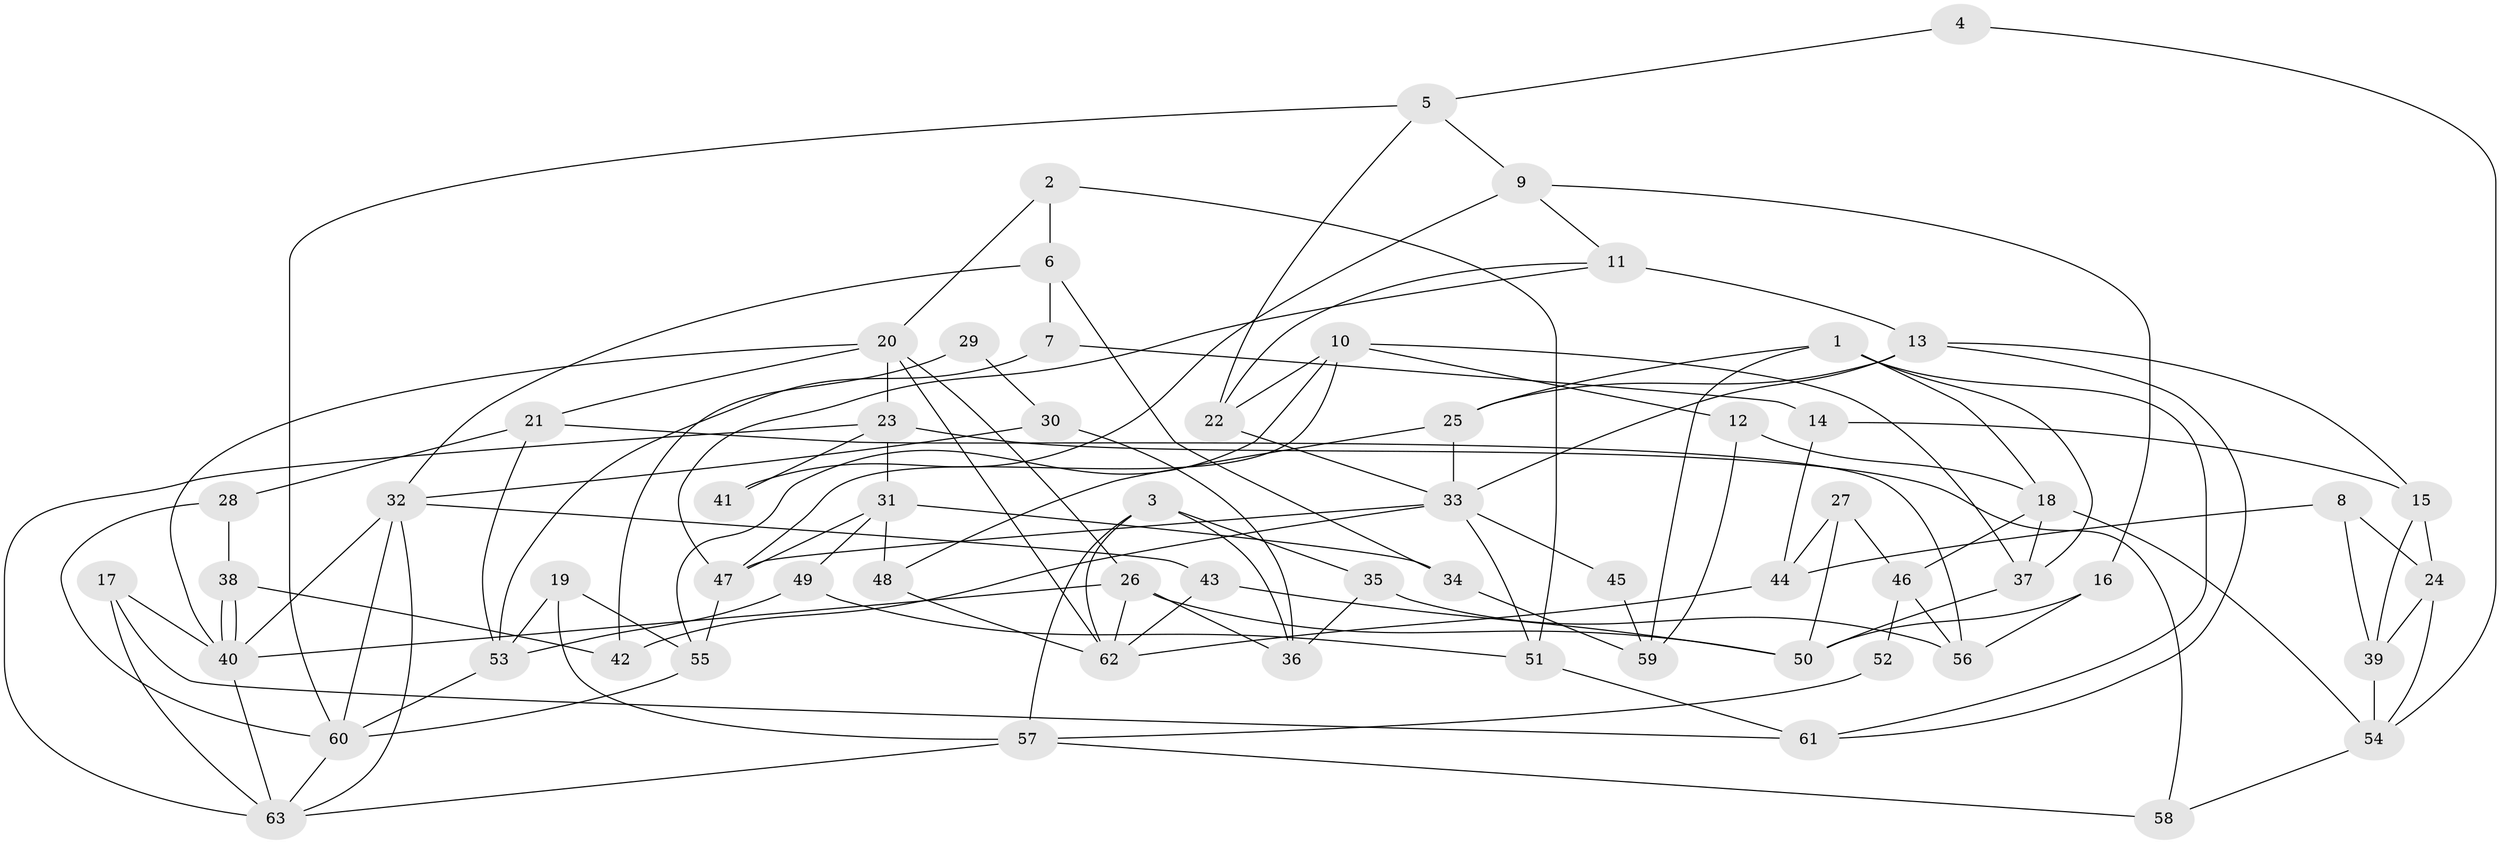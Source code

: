 // Generated by graph-tools (version 1.1) at 2025/01/03/09/25 03:01:58]
// undirected, 63 vertices, 126 edges
graph export_dot {
graph [start="1"]
  node [color=gray90,style=filled];
  1;
  2;
  3;
  4;
  5;
  6;
  7;
  8;
  9;
  10;
  11;
  12;
  13;
  14;
  15;
  16;
  17;
  18;
  19;
  20;
  21;
  22;
  23;
  24;
  25;
  26;
  27;
  28;
  29;
  30;
  31;
  32;
  33;
  34;
  35;
  36;
  37;
  38;
  39;
  40;
  41;
  42;
  43;
  44;
  45;
  46;
  47;
  48;
  49;
  50;
  51;
  52;
  53;
  54;
  55;
  56;
  57;
  58;
  59;
  60;
  61;
  62;
  63;
  1 -- 37;
  1 -- 18;
  1 -- 25;
  1 -- 59;
  1 -- 61;
  2 -- 51;
  2 -- 20;
  2 -- 6;
  3 -- 62;
  3 -- 36;
  3 -- 35;
  3 -- 57;
  4 -- 54;
  4 -- 5;
  5 -- 60;
  5 -- 22;
  5 -- 9;
  6 -- 32;
  6 -- 7;
  6 -- 34;
  7 -- 53;
  7 -- 14;
  8 -- 39;
  8 -- 24;
  8 -- 44;
  9 -- 11;
  9 -- 16;
  9 -- 41;
  10 -- 47;
  10 -- 12;
  10 -- 22;
  10 -- 37;
  10 -- 55;
  11 -- 22;
  11 -- 13;
  11 -- 47;
  12 -- 18;
  12 -- 59;
  13 -- 61;
  13 -- 33;
  13 -- 15;
  13 -- 25;
  14 -- 44;
  14 -- 15;
  15 -- 24;
  15 -- 39;
  16 -- 50;
  16 -- 56;
  17 -- 63;
  17 -- 40;
  17 -- 61;
  18 -- 37;
  18 -- 54;
  18 -- 46;
  19 -- 53;
  19 -- 57;
  19 -- 55;
  20 -- 40;
  20 -- 62;
  20 -- 21;
  20 -- 23;
  20 -- 26;
  21 -- 53;
  21 -- 28;
  21 -- 56;
  22 -- 33;
  23 -- 31;
  23 -- 41;
  23 -- 58;
  23 -- 63;
  24 -- 39;
  24 -- 54;
  25 -- 33;
  25 -- 48;
  26 -- 40;
  26 -- 36;
  26 -- 50;
  26 -- 62;
  27 -- 50;
  27 -- 46;
  27 -- 44;
  28 -- 60;
  28 -- 38;
  29 -- 42;
  29 -- 30;
  30 -- 36;
  30 -- 32;
  31 -- 47;
  31 -- 48;
  31 -- 34;
  31 -- 49;
  32 -- 40;
  32 -- 63;
  32 -- 43;
  32 -- 60;
  33 -- 47;
  33 -- 42;
  33 -- 45;
  33 -- 51;
  34 -- 59;
  35 -- 56;
  35 -- 36;
  37 -- 50;
  38 -- 40;
  38 -- 40;
  38 -- 42;
  39 -- 54;
  40 -- 63;
  43 -- 62;
  43 -- 50;
  44 -- 62;
  45 -- 59;
  46 -- 56;
  46 -- 52;
  47 -- 55;
  48 -- 62;
  49 -- 51;
  49 -- 53;
  51 -- 61;
  52 -- 57;
  53 -- 60;
  54 -- 58;
  55 -- 60;
  57 -- 63;
  57 -- 58;
  60 -- 63;
}
